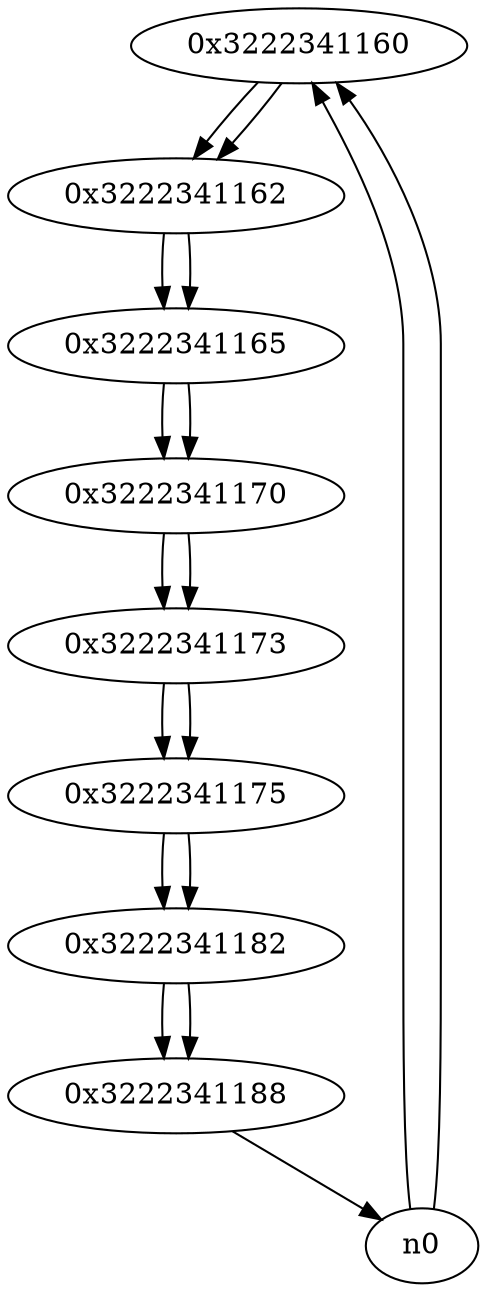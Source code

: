 digraph G{
/* nodes */
  n1 [label="0x3222341160"]
  n2 [label="0x3222341162"]
  n3 [label="0x3222341165"]
  n4 [label="0x3222341170"]
  n5 [label="0x3222341173"]
  n6 [label="0x3222341175"]
  n7 [label="0x3222341182"]
  n8 [label="0x3222341188"]
/* edges */
n1 -> n2;
n0 -> n1;
n0 -> n1;
n2 -> n3;
n1 -> n2;
n3 -> n4;
n2 -> n3;
n4 -> n5;
n3 -> n4;
n5 -> n6;
n4 -> n5;
n6 -> n7;
n5 -> n6;
n7 -> n8;
n6 -> n7;
n8 -> n0;
n7 -> n8;
}
